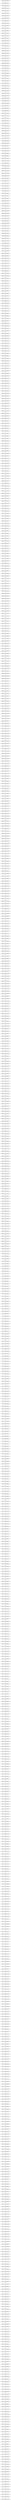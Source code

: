 graph DOROGOV_GRAPH_DFS_R{
DOROGOV_GRAPH_NODE_74 -- BARABASI_GRAPH_NODE_1;
BARABASI_GRAPH_NODE_1 -- BARABASI_GRAPH_NODE_0;
BARABASI_GRAPH_NODE_0 -- BARABASI_GRAPH_NODE_2;
BARABASI_GRAPH_NODE_2 -- BARABASI_GRAPH_NODE_3;
BARABASI_GRAPH_NODE_3 -- BARABASI_GRAPH_NODE_4;
BARABASI_GRAPH_NODE_4 -- BARABASI_GRAPH_NODE_5;
BARABASI_GRAPH_NODE_5 -- BARABASI_GRAPH_NODE_6;
BARABASI_GRAPH_NODE_6 -- BARABASI_GRAPH_NODE_7;
BARABASI_GRAPH_NODE_7 -- BARABASI_GRAPH_NODE_8;
BARABASI_GRAPH_NODE_8 -- BARABASI_GRAPH_NODE_9;
BARABASI_GRAPH_NODE_9 -- BARABASI_GRAPH_NODE_10;
BARABASI_GRAPH_NODE_10 -- BARABASI_GRAPH_NODE_11;
BARABASI_GRAPH_NODE_11 -- BARABASI_GRAPH_NODE_12;
BARABASI_GRAPH_NODE_12 -- BARABASI_GRAPH_NODE_13;
BARABASI_GRAPH_NODE_13 -- BARABASI_GRAPH_NODE_14;
BARABASI_GRAPH_NODE_14 -- BARABASI_GRAPH_NODE_15;
BARABASI_GRAPH_NODE_15 -- BARABASI_GRAPH_NODE_16;
BARABASI_GRAPH_NODE_16 -- BARABASI_GRAPH_NODE_17;
BARABASI_GRAPH_NODE_17 -- BARABASI_GRAPH_NODE_18;
BARABASI_GRAPH_NODE_18 -- BARABASI_GRAPH_NODE_19;
BARABASI_GRAPH_NODE_19 -- BARABASI_GRAPH_NODE_20;
BARABASI_GRAPH_NODE_20 -- BARABASI_GRAPH_NODE_21;
BARABASI_GRAPH_NODE_21 -- BARABASI_GRAPH_NODE_22;
BARABASI_GRAPH_NODE_22 -- BARABASI_GRAPH_NODE_23;
BARABASI_GRAPH_NODE_23 -- BARABASI_GRAPH_NODE_24;
BARABASI_GRAPH_NODE_24 -- BARABASI_GRAPH_NODE_25;
BARABASI_GRAPH_NODE_25 -- BARABASI_GRAPH_NODE_26;
BARABASI_GRAPH_NODE_26 -- BARABASI_GRAPH_NODE_27;
BARABASI_GRAPH_NODE_27 -- BARABASI_GRAPH_NODE_28;
BARABASI_GRAPH_NODE_28 -- BARABASI_GRAPH_NODE_29;
BARABASI_GRAPH_NODE_29 -- BARABASI_GRAPH_NODE_30;
BARABASI_GRAPH_NODE_30 -- BARABASI_GRAPH_NODE_31;
BARABASI_GRAPH_NODE_31 -- BARABASI_GRAPH_NODE_32;
BARABASI_GRAPH_NODE_32 -- BARABASI_GRAPH_NODE_33;
BARABASI_GRAPH_NODE_33 -- BARABASI_GRAPH_NODE_34;
BARABASI_GRAPH_NODE_34 -- BARABASI_GRAPH_NODE_35;
BARABASI_GRAPH_NODE_35 -- BARABASI_GRAPH_NODE_36;
BARABASI_GRAPH_NODE_36 -- BARABASI_GRAPH_NODE_37;
BARABASI_GRAPH_NODE_37 -- BARABASI_GRAPH_NODE_38;
BARABASI_GRAPH_NODE_38 -- BARABASI_GRAPH_NODE_39;
BARABASI_GRAPH_NODE_39 -- BARABASI_GRAPH_NODE_40;
BARABASI_GRAPH_NODE_40 -- BARABASI_GRAPH_NODE_41;
BARABASI_GRAPH_NODE_41 -- BARABASI_GRAPH_NODE_42;
BARABASI_GRAPH_NODE_42 -- BARABASI_GRAPH_NODE_43;
BARABASI_GRAPH_NODE_43 -- BARABASI_GRAPH_NODE_44;
BARABASI_GRAPH_NODE_44 -- BARABASI_GRAPH_NODE_45;
BARABASI_GRAPH_NODE_45 -- BARABASI_GRAPH_NODE_46;
BARABASI_GRAPH_NODE_46 -- BARABASI_GRAPH_NODE_47;
BARABASI_GRAPH_NODE_47 -- BARABASI_GRAPH_NODE_48;
BARABASI_GRAPH_NODE_48 -- BARABASI_GRAPH_NODE_49;
BARABASI_GRAPH_NODE_49 -- BARABASI_GRAPH_NODE_50;
BARABASI_GRAPH_NODE_50 -- BARABASI_GRAPH_NODE_51;
BARABASI_GRAPH_NODE_51 -- BARABASI_GRAPH_NODE_52;
BARABASI_GRAPH_NODE_52 -- BARABASI_GRAPH_NODE_53;
BARABASI_GRAPH_NODE_53 -- BARABASI_GRAPH_NODE_54;
BARABASI_GRAPH_NODE_54 -- BARABASI_GRAPH_NODE_55;
BARABASI_GRAPH_NODE_55 -- BARABASI_GRAPH_NODE_56;
BARABASI_GRAPH_NODE_56 -- BARABASI_GRAPH_NODE_57;
BARABASI_GRAPH_NODE_57 -- BARABASI_GRAPH_NODE_58;
BARABASI_GRAPH_NODE_58 -- BARABASI_GRAPH_NODE_59;
BARABASI_GRAPH_NODE_59 -- BARABASI_GRAPH_NODE_60;
BARABASI_GRAPH_NODE_60 -- BARABASI_GRAPH_NODE_61;
BARABASI_GRAPH_NODE_61 -- BARABASI_GRAPH_NODE_62;
BARABASI_GRAPH_NODE_62 -- BARABASI_GRAPH_NODE_63;
BARABASI_GRAPH_NODE_63 -- BARABASI_GRAPH_NODE_64;
BARABASI_GRAPH_NODE_64 -- BARABASI_GRAPH_NODE_65;
BARABASI_GRAPH_NODE_65 -- BARABASI_GRAPH_NODE_66;
BARABASI_GRAPH_NODE_66 -- BARABASI_GRAPH_NODE_67;
BARABASI_GRAPH_NODE_67 -- BARABASI_GRAPH_NODE_68;
BARABASI_GRAPH_NODE_68 -- BARABASI_GRAPH_NODE_69;
BARABASI_GRAPH_NODE_69 -- BARABASI_GRAPH_NODE_70;
BARABASI_GRAPH_NODE_70 -- BARABASI_GRAPH_NODE_71;
BARABASI_GRAPH_NODE_71 -- BARABASI_GRAPH_NODE_72;
BARABASI_GRAPH_NODE_72 -- BARABASI_GRAPH_NODE_73;
BARABASI_GRAPH_NODE_73 -- BARABASI_GRAPH_NODE_74;
BARABASI_GRAPH_NODE_74 -- BARABASI_GRAPH_NODE_75;
BARABASI_GRAPH_NODE_75 -- BARABASI_GRAPH_NODE_76;
BARABASI_GRAPH_NODE_76 -- BARABASI_GRAPH_NODE_77;
BARABASI_GRAPH_NODE_77 -- BARABASI_GRAPH_NODE_78;
BARABASI_GRAPH_NODE_78 -- BARABASI_GRAPH_NODE_79;
BARABASI_GRAPH_NODE_79 -- BARABASI_GRAPH_NODE_80;
BARABASI_GRAPH_NODE_80 -- BARABASI_GRAPH_NODE_81;
BARABASI_GRAPH_NODE_81 -- BARABASI_GRAPH_NODE_82;
BARABASI_GRAPH_NODE_82 -- BARABASI_GRAPH_NODE_83;
BARABASI_GRAPH_NODE_83 -- BARABASI_GRAPH_NODE_84;
BARABASI_GRAPH_NODE_84 -- BARABASI_GRAPH_NODE_85;
BARABASI_GRAPH_NODE_85 -- BARABASI_GRAPH_NODE_86;
BARABASI_GRAPH_NODE_86 -- BARABASI_GRAPH_NODE_87;
BARABASI_GRAPH_NODE_87 -- BARABASI_GRAPH_NODE_88;
BARABASI_GRAPH_NODE_88 -- BARABASI_GRAPH_NODE_89;
BARABASI_GRAPH_NODE_89 -- BARABASI_GRAPH_NODE_90;
BARABASI_GRAPH_NODE_90 -- BARABASI_GRAPH_NODE_91;
BARABASI_GRAPH_NODE_91 -- BARABASI_GRAPH_NODE_92;
BARABASI_GRAPH_NODE_92 -- BARABASI_GRAPH_NODE_93;
BARABASI_GRAPH_NODE_93 -- BARABASI_GRAPH_NODE_94;
BARABASI_GRAPH_NODE_94 -- BARABASI_GRAPH_NODE_95;
BARABASI_GRAPH_NODE_95 -- BARABASI_GRAPH_NODE_96;
BARABASI_GRAPH_NODE_96 -- BARABASI_GRAPH_NODE_97;
BARABASI_GRAPH_NODE_97 -- BARABASI_GRAPH_NODE_98;
BARABASI_GRAPH_NODE_98 -- BARABASI_GRAPH_NODE_99;
BARABASI_GRAPH_NODE_99 -- BARABASI_GRAPH_NODE_100;
BARABASI_GRAPH_NODE_100 -- BARABASI_GRAPH_NODE_101;
BARABASI_GRAPH_NODE_101 -- BARABASI_GRAPH_NODE_102;
BARABASI_GRAPH_NODE_102 -- BARABASI_GRAPH_NODE_103;
BARABASI_GRAPH_NODE_103 -- BARABASI_GRAPH_NODE_104;
BARABASI_GRAPH_NODE_104 -- BARABASI_GRAPH_NODE_105;
BARABASI_GRAPH_NODE_105 -- BARABASI_GRAPH_NODE_106;
BARABASI_GRAPH_NODE_106 -- BARABASI_GRAPH_NODE_107;
BARABASI_GRAPH_NODE_107 -- BARABASI_GRAPH_NODE_108;
BARABASI_GRAPH_NODE_108 -- BARABASI_GRAPH_NODE_109;
BARABASI_GRAPH_NODE_109 -- BARABASI_GRAPH_NODE_110;
BARABASI_GRAPH_NODE_110 -- BARABASI_GRAPH_NODE_111;
BARABASI_GRAPH_NODE_111 -- BARABASI_GRAPH_NODE_112;
BARABASI_GRAPH_NODE_112 -- BARABASI_GRAPH_NODE_113;
BARABASI_GRAPH_NODE_113 -- BARABASI_GRAPH_NODE_114;
BARABASI_GRAPH_NODE_114 -- BARABASI_GRAPH_NODE_115;
BARABASI_GRAPH_NODE_115 -- BARABASI_GRAPH_NODE_116;
BARABASI_GRAPH_NODE_116 -- BARABASI_GRAPH_NODE_117;
BARABASI_GRAPH_NODE_117 -- BARABASI_GRAPH_NODE_118;
BARABASI_GRAPH_NODE_118 -- BARABASI_GRAPH_NODE_119;
BARABASI_GRAPH_NODE_119 -- BARABASI_GRAPH_NODE_120;
BARABASI_GRAPH_NODE_120 -- BARABASI_GRAPH_NODE_121;
BARABASI_GRAPH_NODE_121 -- BARABASI_GRAPH_NODE_122;
BARABASI_GRAPH_NODE_122 -- BARABASI_GRAPH_NODE_123;
BARABASI_GRAPH_NODE_123 -- BARABASI_GRAPH_NODE_124;
BARABASI_GRAPH_NODE_124 -- BARABASI_GRAPH_NODE_125;
BARABASI_GRAPH_NODE_125 -- BARABASI_GRAPH_NODE_126;
BARABASI_GRAPH_NODE_126 -- BARABASI_GRAPH_NODE_127;
BARABASI_GRAPH_NODE_127 -- BARABASI_GRAPH_NODE_128;
BARABASI_GRAPH_NODE_128 -- BARABASI_GRAPH_NODE_129;
BARABASI_GRAPH_NODE_129 -- BARABASI_GRAPH_NODE_130;
BARABASI_GRAPH_NODE_130 -- BARABASI_GRAPH_NODE_131;
BARABASI_GRAPH_NODE_131 -- BARABASI_GRAPH_NODE_132;
BARABASI_GRAPH_NODE_132 -- BARABASI_GRAPH_NODE_133;
BARABASI_GRAPH_NODE_133 -- BARABASI_GRAPH_NODE_134;
BARABASI_GRAPH_NODE_134 -- BARABASI_GRAPH_NODE_135;
BARABASI_GRAPH_NODE_135 -- BARABASI_GRAPH_NODE_136;
BARABASI_GRAPH_NODE_136 -- BARABASI_GRAPH_NODE_137;
BARABASI_GRAPH_NODE_137 -- BARABASI_GRAPH_NODE_138;
BARABASI_GRAPH_NODE_138 -- BARABASI_GRAPH_NODE_139;
BARABASI_GRAPH_NODE_139 -- BARABASI_GRAPH_NODE_140;
BARABASI_GRAPH_NODE_140 -- BARABASI_GRAPH_NODE_141;
BARABASI_GRAPH_NODE_141 -- BARABASI_GRAPH_NODE_142;
BARABASI_GRAPH_NODE_142 -- BARABASI_GRAPH_NODE_143;
BARABASI_GRAPH_NODE_143 -- BARABASI_GRAPH_NODE_144;
BARABASI_GRAPH_NODE_144 -- BARABASI_GRAPH_NODE_145;
BARABASI_GRAPH_NODE_145 -- BARABASI_GRAPH_NODE_146;
BARABASI_GRAPH_NODE_146 -- BARABASI_GRAPH_NODE_147;
BARABASI_GRAPH_NODE_147 -- BARABASI_GRAPH_NODE_148;
BARABASI_GRAPH_NODE_148 -- BARABASI_GRAPH_NODE_149;
BARABASI_GRAPH_NODE_149 -- BARABASI_GRAPH_NODE_150;
BARABASI_GRAPH_NODE_150 -- BARABASI_GRAPH_NODE_151;
BARABASI_GRAPH_NODE_151 -- BARABASI_GRAPH_NODE_152;
BARABASI_GRAPH_NODE_152 -- BARABASI_GRAPH_NODE_153;
BARABASI_GRAPH_NODE_153 -- BARABASI_GRAPH_NODE_154;
BARABASI_GRAPH_NODE_154 -- BARABASI_GRAPH_NODE_155;
BARABASI_GRAPH_NODE_155 -- BARABASI_GRAPH_NODE_156;
BARABASI_GRAPH_NODE_156 -- BARABASI_GRAPH_NODE_157;
BARABASI_GRAPH_NODE_157 -- BARABASI_GRAPH_NODE_158;
BARABASI_GRAPH_NODE_158 -- BARABASI_GRAPH_NODE_159;
BARABASI_GRAPH_NODE_159 -- BARABASI_GRAPH_NODE_160;
BARABASI_GRAPH_NODE_160 -- BARABASI_GRAPH_NODE_161;
BARABASI_GRAPH_NODE_161 -- BARABASI_GRAPH_NODE_162;
BARABASI_GRAPH_NODE_162 -- BARABASI_GRAPH_NODE_163;
BARABASI_GRAPH_NODE_163 -- BARABASI_GRAPH_NODE_164;
BARABASI_GRAPH_NODE_164 -- BARABASI_GRAPH_NODE_165;
BARABASI_GRAPH_NODE_165 -- BARABASI_GRAPH_NODE_166;
BARABASI_GRAPH_NODE_166 -- BARABASI_GRAPH_NODE_167;
BARABASI_GRAPH_NODE_167 -- BARABASI_GRAPH_NODE_168;
BARABASI_GRAPH_NODE_168 -- BARABASI_GRAPH_NODE_169;
BARABASI_GRAPH_NODE_169 -- BARABASI_GRAPH_NODE_170;
BARABASI_GRAPH_NODE_170 -- BARABASI_GRAPH_NODE_171;
BARABASI_GRAPH_NODE_171 -- BARABASI_GRAPH_NODE_172;
BARABASI_GRAPH_NODE_172 -- BARABASI_GRAPH_NODE_173;
BARABASI_GRAPH_NODE_173 -- BARABASI_GRAPH_NODE_174;
BARABASI_GRAPH_NODE_174 -- BARABASI_GRAPH_NODE_175;
BARABASI_GRAPH_NODE_175 -- BARABASI_GRAPH_NODE_176;
BARABASI_GRAPH_NODE_176 -- BARABASI_GRAPH_NODE_177;
BARABASI_GRAPH_NODE_177 -- BARABASI_GRAPH_NODE_178;
BARABASI_GRAPH_NODE_178 -- BARABASI_GRAPH_NODE_179;
BARABASI_GRAPH_NODE_179 -- BARABASI_GRAPH_NODE_180;
BARABASI_GRAPH_NODE_180 -- BARABASI_GRAPH_NODE_181;
BARABASI_GRAPH_NODE_181 -- BARABASI_GRAPH_NODE_182;
BARABASI_GRAPH_NODE_182 -- BARABASI_GRAPH_NODE_183;
BARABASI_GRAPH_NODE_183 -- BARABASI_GRAPH_NODE_184;
BARABASI_GRAPH_NODE_184 -- BARABASI_GRAPH_NODE_185;
BARABASI_GRAPH_NODE_185 -- BARABASI_GRAPH_NODE_186;
BARABASI_GRAPH_NODE_186 -- BARABASI_GRAPH_NODE_187;
BARABASI_GRAPH_NODE_187 -- BARABASI_GRAPH_NODE_188;
BARABASI_GRAPH_NODE_188 -- BARABASI_GRAPH_NODE_189;
BARABASI_GRAPH_NODE_189 -- BARABASI_GRAPH_NODE_190;
BARABASI_GRAPH_NODE_190 -- BARABASI_GRAPH_NODE_191;
BARABASI_GRAPH_NODE_191 -- BARABASI_GRAPH_NODE_192;
BARABASI_GRAPH_NODE_192 -- BARABASI_GRAPH_NODE_193;
BARABASI_GRAPH_NODE_193 -- BARABASI_GRAPH_NODE_194;
BARABASI_GRAPH_NODE_194 -- BARABASI_GRAPH_NODE_195;
BARABASI_GRAPH_NODE_195 -- BARABASI_GRAPH_NODE_196;
BARABASI_GRAPH_NODE_196 -- BARABASI_GRAPH_NODE_197;
BARABASI_GRAPH_NODE_197 -- BARABASI_GRAPH_NODE_198;
BARABASI_GRAPH_NODE_198 -- BARABASI_GRAPH_NODE_199;
BARABASI_GRAPH_NODE_199 -- BARABASI_GRAPH_NODE_200;
BARABASI_GRAPH_NODE_200 -- BARABASI_GRAPH_NODE_201;
BARABASI_GRAPH_NODE_201 -- BARABASI_GRAPH_NODE_202;
BARABASI_GRAPH_NODE_202 -- BARABASI_GRAPH_NODE_203;
BARABASI_GRAPH_NODE_203 -- BARABASI_GRAPH_NODE_204;
BARABASI_GRAPH_NODE_204 -- BARABASI_GRAPH_NODE_205;
BARABASI_GRAPH_NODE_205 -- BARABASI_GRAPH_NODE_206;
BARABASI_GRAPH_NODE_206 -- BARABASI_GRAPH_NODE_207;
BARABASI_GRAPH_NODE_207 -- BARABASI_GRAPH_NODE_208;
BARABASI_GRAPH_NODE_208 -- BARABASI_GRAPH_NODE_209;
BARABASI_GRAPH_NODE_209 -- BARABASI_GRAPH_NODE_210;
BARABASI_GRAPH_NODE_210 -- BARABASI_GRAPH_NODE_211;
BARABASI_GRAPH_NODE_211 -- BARABASI_GRAPH_NODE_212;
BARABASI_GRAPH_NODE_212 -- BARABASI_GRAPH_NODE_213;
BARABASI_GRAPH_NODE_213 -- BARABASI_GRAPH_NODE_214;
BARABASI_GRAPH_NODE_214 -- BARABASI_GRAPH_NODE_215;
BARABASI_GRAPH_NODE_215 -- BARABASI_GRAPH_NODE_216;
BARABASI_GRAPH_NODE_216 -- BARABASI_GRAPH_NODE_217;
BARABASI_GRAPH_NODE_217 -- BARABASI_GRAPH_NODE_218;
BARABASI_GRAPH_NODE_218 -- BARABASI_GRAPH_NODE_219;
BARABASI_GRAPH_NODE_219 -- BARABASI_GRAPH_NODE_220;
BARABASI_GRAPH_NODE_220 -- BARABASI_GRAPH_NODE_221;
BARABASI_GRAPH_NODE_221 -- BARABASI_GRAPH_NODE_222;
BARABASI_GRAPH_NODE_222 -- BARABASI_GRAPH_NODE_223;
BARABASI_GRAPH_NODE_223 -- BARABASI_GRAPH_NODE_224;
BARABASI_GRAPH_NODE_224 -- BARABASI_GRAPH_NODE_225;
BARABASI_GRAPH_NODE_225 -- BARABASI_GRAPH_NODE_226;
BARABASI_GRAPH_NODE_226 -- BARABASI_GRAPH_NODE_227;
BARABASI_GRAPH_NODE_227 -- BARABASI_GRAPH_NODE_228;
BARABASI_GRAPH_NODE_228 -- BARABASI_GRAPH_NODE_229;
BARABASI_GRAPH_NODE_229 -- BARABASI_GRAPH_NODE_230;
BARABASI_GRAPH_NODE_230 -- BARABASI_GRAPH_NODE_231;
BARABASI_GRAPH_NODE_231 -- BARABASI_GRAPH_NODE_232;
BARABASI_GRAPH_NODE_232 -- BARABASI_GRAPH_NODE_233;
BARABASI_GRAPH_NODE_233 -- BARABASI_GRAPH_NODE_234;
BARABASI_GRAPH_NODE_234 -- BARABASI_GRAPH_NODE_235;
BARABASI_GRAPH_NODE_235 -- BARABASI_GRAPH_NODE_236;
BARABASI_GRAPH_NODE_236 -- BARABASI_GRAPH_NODE_237;
BARABASI_GRAPH_NODE_237 -- BARABASI_GRAPH_NODE_238;
BARABASI_GRAPH_NODE_238 -- BARABASI_GRAPH_NODE_239;
BARABASI_GRAPH_NODE_239 -- BARABASI_GRAPH_NODE_240;
BARABASI_GRAPH_NODE_240 -- BARABASI_GRAPH_NODE_241;
BARABASI_GRAPH_NODE_241 -- BARABASI_GRAPH_NODE_242;
BARABASI_GRAPH_NODE_242 -- BARABASI_GRAPH_NODE_243;
BARABASI_GRAPH_NODE_243 -- BARABASI_GRAPH_NODE_244;
BARABASI_GRAPH_NODE_244 -- BARABASI_GRAPH_NODE_245;
BARABASI_GRAPH_NODE_245 -- BARABASI_GRAPH_NODE_246;
BARABASI_GRAPH_NODE_246 -- BARABASI_GRAPH_NODE_247;
BARABASI_GRAPH_NODE_247 -- BARABASI_GRAPH_NODE_248;
BARABASI_GRAPH_NODE_248 -- BARABASI_GRAPH_NODE_249;
BARABASI_GRAPH_NODE_249 -- BARABASI_GRAPH_NODE_250;
BARABASI_GRAPH_NODE_250 -- BARABASI_GRAPH_NODE_251;
BARABASI_GRAPH_NODE_251 -- BARABASI_GRAPH_NODE_252;
BARABASI_GRAPH_NODE_252 -- BARABASI_GRAPH_NODE_253;
BARABASI_GRAPH_NODE_253 -- BARABASI_GRAPH_NODE_254;
BARABASI_GRAPH_NODE_254 -- BARABASI_GRAPH_NODE_255;
BARABASI_GRAPH_NODE_255 -- BARABASI_GRAPH_NODE_256;
BARABASI_GRAPH_NODE_256 -- BARABASI_GRAPH_NODE_257;
BARABASI_GRAPH_NODE_257 -- BARABASI_GRAPH_NODE_258;
BARABASI_GRAPH_NODE_258 -- BARABASI_GRAPH_NODE_259;
BARABASI_GRAPH_NODE_259 -- BARABASI_GRAPH_NODE_260;
BARABASI_GRAPH_NODE_260 -- BARABASI_GRAPH_NODE_261;
BARABASI_GRAPH_NODE_261 -- BARABASI_GRAPH_NODE_262;
BARABASI_GRAPH_NODE_262 -- BARABASI_GRAPH_NODE_263;
BARABASI_GRAPH_NODE_263 -- BARABASI_GRAPH_NODE_264;
BARABASI_GRAPH_NODE_264 -- BARABASI_GRAPH_NODE_265;
BARABASI_GRAPH_NODE_265 -- BARABASI_GRAPH_NODE_266;
BARABASI_GRAPH_NODE_266 -- BARABASI_GRAPH_NODE_267;
BARABASI_GRAPH_NODE_267 -- BARABASI_GRAPH_NODE_268;
BARABASI_GRAPH_NODE_268 -- BARABASI_GRAPH_NODE_269;
BARABASI_GRAPH_NODE_269 -- BARABASI_GRAPH_NODE_270;
BARABASI_GRAPH_NODE_270 -- BARABASI_GRAPH_NODE_271;
BARABASI_GRAPH_NODE_271 -- BARABASI_GRAPH_NODE_272;
BARABASI_GRAPH_NODE_272 -- BARABASI_GRAPH_NODE_273;
BARABASI_GRAPH_NODE_273 -- BARABASI_GRAPH_NODE_274;
BARABASI_GRAPH_NODE_274 -- BARABASI_GRAPH_NODE_275;
BARABASI_GRAPH_NODE_275 -- BARABASI_GRAPH_NODE_276;
BARABASI_GRAPH_NODE_276 -- BARABASI_GRAPH_NODE_277;
BARABASI_GRAPH_NODE_277 -- BARABASI_GRAPH_NODE_278;
BARABASI_GRAPH_NODE_278 -- BARABASI_GRAPH_NODE_279;
BARABASI_GRAPH_NODE_279 -- BARABASI_GRAPH_NODE_280;
BARABASI_GRAPH_NODE_280 -- BARABASI_GRAPH_NODE_281;
BARABASI_GRAPH_NODE_281 -- BARABASI_GRAPH_NODE_282;
BARABASI_GRAPH_NODE_282 -- BARABASI_GRAPH_NODE_283;
BARABASI_GRAPH_NODE_283 -- BARABASI_GRAPH_NODE_284;
BARABASI_GRAPH_NODE_284 -- BARABASI_GRAPH_NODE_285;
BARABASI_GRAPH_NODE_285 -- BARABASI_GRAPH_NODE_286;
BARABASI_GRAPH_NODE_286 -- BARABASI_GRAPH_NODE_287;
BARABASI_GRAPH_NODE_287 -- BARABASI_GRAPH_NODE_288;
BARABASI_GRAPH_NODE_288 -- BARABASI_GRAPH_NODE_289;
BARABASI_GRAPH_NODE_289 -- BARABASI_GRAPH_NODE_290;
BARABASI_GRAPH_NODE_290 -- BARABASI_GRAPH_NODE_291;
BARABASI_GRAPH_NODE_291 -- BARABASI_GRAPH_NODE_292;
BARABASI_GRAPH_NODE_292 -- BARABASI_GRAPH_NODE_293;
BARABASI_GRAPH_NODE_293 -- BARABASI_GRAPH_NODE_294;
BARABASI_GRAPH_NODE_294 -- BARABASI_GRAPH_NODE_295;
BARABASI_GRAPH_NODE_295 -- BARABASI_GRAPH_NODE_296;
BARABASI_GRAPH_NODE_296 -- BARABASI_GRAPH_NODE_297;
BARABASI_GRAPH_NODE_297 -- BARABASI_GRAPH_NODE_298;
BARABASI_GRAPH_NODE_298 -- BARABASI_GRAPH_NODE_299;
BARABASI_GRAPH_NODE_299 -- BARABASI_GRAPH_NODE_300;
BARABASI_GRAPH_NODE_300 -- BARABASI_GRAPH_NODE_301;
BARABASI_GRAPH_NODE_301 -- BARABASI_GRAPH_NODE_302;
BARABASI_GRAPH_NODE_302 -- BARABASI_GRAPH_NODE_303;
BARABASI_GRAPH_NODE_303 -- BARABASI_GRAPH_NODE_304;
BARABASI_GRAPH_NODE_304 -- BARABASI_GRAPH_NODE_305;
BARABASI_GRAPH_NODE_305 -- BARABASI_GRAPH_NODE_306;
BARABASI_GRAPH_NODE_306 -- BARABASI_GRAPH_NODE_307;
BARABASI_GRAPH_NODE_307 -- BARABASI_GRAPH_NODE_308;
BARABASI_GRAPH_NODE_308 -- BARABASI_GRAPH_NODE_309;
BARABASI_GRAPH_NODE_309 -- BARABASI_GRAPH_NODE_310;
BARABASI_GRAPH_NODE_310 -- BARABASI_GRAPH_NODE_311;
BARABASI_GRAPH_NODE_311 -- BARABASI_GRAPH_NODE_312;
BARABASI_GRAPH_NODE_312 -- BARABASI_GRAPH_NODE_313;
BARABASI_GRAPH_NODE_313 -- BARABASI_GRAPH_NODE_314;
BARABASI_GRAPH_NODE_314 -- BARABASI_GRAPH_NODE_315;
BARABASI_GRAPH_NODE_315 -- BARABASI_GRAPH_NODE_316;
BARABASI_GRAPH_NODE_316 -- BARABASI_GRAPH_NODE_317;
BARABASI_GRAPH_NODE_317 -- BARABASI_GRAPH_NODE_318;
BARABASI_GRAPH_NODE_318 -- BARABASI_GRAPH_NODE_319;
BARABASI_GRAPH_NODE_319 -- BARABASI_GRAPH_NODE_320;
BARABASI_GRAPH_NODE_320 -- BARABASI_GRAPH_NODE_321;
BARABASI_GRAPH_NODE_321 -- BARABASI_GRAPH_NODE_322;
BARABASI_GRAPH_NODE_322 -- BARABASI_GRAPH_NODE_323;
BARABASI_GRAPH_NODE_323 -- BARABASI_GRAPH_NODE_324;
BARABASI_GRAPH_NODE_324 -- BARABASI_GRAPH_NODE_325;
BARABASI_GRAPH_NODE_325 -- BARABASI_GRAPH_NODE_326;
BARABASI_GRAPH_NODE_326 -- BARABASI_GRAPH_NODE_327;
BARABASI_GRAPH_NODE_327 -- BARABASI_GRAPH_NODE_328;
BARABASI_GRAPH_NODE_328 -- BARABASI_GRAPH_NODE_329;
BARABASI_GRAPH_NODE_329 -- BARABASI_GRAPH_NODE_330;
BARABASI_GRAPH_NODE_330 -- BARABASI_GRAPH_NODE_331;
BARABASI_GRAPH_NODE_331 -- BARABASI_GRAPH_NODE_332;
BARABASI_GRAPH_NODE_332 -- BARABASI_GRAPH_NODE_333;
BARABASI_GRAPH_NODE_333 -- BARABASI_GRAPH_NODE_334;
BARABASI_GRAPH_NODE_334 -- BARABASI_GRAPH_NODE_335;
BARABASI_GRAPH_NODE_335 -- BARABASI_GRAPH_NODE_336;
BARABASI_GRAPH_NODE_336 -- BARABASI_GRAPH_NODE_337;
BARABASI_GRAPH_NODE_337 -- BARABASI_GRAPH_NODE_338;
BARABASI_GRAPH_NODE_338 -- BARABASI_GRAPH_NODE_339;
BARABASI_GRAPH_NODE_339 -- BARABASI_GRAPH_NODE_340;
BARABASI_GRAPH_NODE_340 -- BARABASI_GRAPH_NODE_341;
BARABASI_GRAPH_NODE_341 -- BARABASI_GRAPH_NODE_342;
BARABASI_GRAPH_NODE_342 -- BARABASI_GRAPH_NODE_343;
BARABASI_GRAPH_NODE_343 -- BARABASI_GRAPH_NODE_344;
BARABASI_GRAPH_NODE_344 -- BARABASI_GRAPH_NODE_345;
BARABASI_GRAPH_NODE_345 -- BARABASI_GRAPH_NODE_346;
BARABASI_GRAPH_NODE_346 -- BARABASI_GRAPH_NODE_347;
BARABASI_GRAPH_NODE_347 -- BARABASI_GRAPH_NODE_348;
BARABASI_GRAPH_NODE_348 -- BARABASI_GRAPH_NODE_349;
BARABASI_GRAPH_NODE_349 -- BARABASI_GRAPH_NODE_350;
BARABASI_GRAPH_NODE_350 -- BARABASI_GRAPH_NODE_351;
BARABASI_GRAPH_NODE_351 -- BARABASI_GRAPH_NODE_352;
BARABASI_GRAPH_NODE_352 -- BARABASI_GRAPH_NODE_353;
BARABASI_GRAPH_NODE_353 -- BARABASI_GRAPH_NODE_354;
BARABASI_GRAPH_NODE_354 -- BARABASI_GRAPH_NODE_355;
BARABASI_GRAPH_NODE_355 -- BARABASI_GRAPH_NODE_356;
BARABASI_GRAPH_NODE_356 -- BARABASI_GRAPH_NODE_357;
BARABASI_GRAPH_NODE_357 -- BARABASI_GRAPH_NODE_358;
BARABASI_GRAPH_NODE_358 -- BARABASI_GRAPH_NODE_359;
BARABASI_GRAPH_NODE_359 -- BARABASI_GRAPH_NODE_360;
BARABASI_GRAPH_NODE_360 -- BARABASI_GRAPH_NODE_361;
BARABASI_GRAPH_NODE_361 -- BARABASI_GRAPH_NODE_362;
BARABASI_GRAPH_NODE_362 -- BARABASI_GRAPH_NODE_363;
BARABASI_GRAPH_NODE_363 -- BARABASI_GRAPH_NODE_364;
BARABASI_GRAPH_NODE_364 -- BARABASI_GRAPH_NODE_365;
BARABASI_GRAPH_NODE_365 -- BARABASI_GRAPH_NODE_366;
BARABASI_GRAPH_NODE_366 -- BARABASI_GRAPH_NODE_367;
BARABASI_GRAPH_NODE_367 -- BARABASI_GRAPH_NODE_368;
BARABASI_GRAPH_NODE_368 -- BARABASI_GRAPH_NODE_369;
BARABASI_GRAPH_NODE_369 -- BARABASI_GRAPH_NODE_370;
BARABASI_GRAPH_NODE_370 -- BARABASI_GRAPH_NODE_371;
BARABASI_GRAPH_NODE_371 -- BARABASI_GRAPH_NODE_372;
BARABASI_GRAPH_NODE_372 -- BARABASI_GRAPH_NODE_373;
BARABASI_GRAPH_NODE_373 -- BARABASI_GRAPH_NODE_374;
BARABASI_GRAPH_NODE_374 -- BARABASI_GRAPH_NODE_375;
BARABASI_GRAPH_NODE_375 -- BARABASI_GRAPH_NODE_376;
BARABASI_GRAPH_NODE_376 -- BARABASI_GRAPH_NODE_377;
BARABASI_GRAPH_NODE_377 -- BARABASI_GRAPH_NODE_378;
BARABASI_GRAPH_NODE_378 -- BARABASI_GRAPH_NODE_379;
BARABASI_GRAPH_NODE_379 -- BARABASI_GRAPH_NODE_380;
BARABASI_GRAPH_NODE_380 -- BARABASI_GRAPH_NODE_381;
BARABASI_GRAPH_NODE_381 -- BARABASI_GRAPH_NODE_382;
BARABASI_GRAPH_NODE_382 -- BARABASI_GRAPH_NODE_383;
BARABASI_GRAPH_NODE_383 -- BARABASI_GRAPH_NODE_384;
BARABASI_GRAPH_NODE_384 -- BARABASI_GRAPH_NODE_385;
BARABASI_GRAPH_NODE_385 -- BARABASI_GRAPH_NODE_386;
BARABASI_GRAPH_NODE_386 -- BARABASI_GRAPH_NODE_387;
BARABASI_GRAPH_NODE_387 -- BARABASI_GRAPH_NODE_388;
BARABASI_GRAPH_NODE_388 -- BARABASI_GRAPH_NODE_389;
BARABASI_GRAPH_NODE_389 -- BARABASI_GRAPH_NODE_390;
BARABASI_GRAPH_NODE_390 -- BARABASI_GRAPH_NODE_391;
BARABASI_GRAPH_NODE_391 -- BARABASI_GRAPH_NODE_392;
BARABASI_GRAPH_NODE_392 -- BARABASI_GRAPH_NODE_393;
BARABASI_GRAPH_NODE_393 -- BARABASI_GRAPH_NODE_394;
BARABASI_GRAPH_NODE_394 -- BARABASI_GRAPH_NODE_395;
BARABASI_GRAPH_NODE_395 -- BARABASI_GRAPH_NODE_396;
BARABASI_GRAPH_NODE_396 -- BARABASI_GRAPH_NODE_397;
BARABASI_GRAPH_NODE_397 -- BARABASI_GRAPH_NODE_398;
BARABASI_GRAPH_NODE_398 -- BARABASI_GRAPH_NODE_399;
BARABASI_GRAPH_NODE_399 -- BARABASI_GRAPH_NODE_400;
BARABASI_GRAPH_NODE_400 -- BARABASI_GRAPH_NODE_401;
BARABASI_GRAPH_NODE_401 -- BARABASI_GRAPH_NODE_402;
BARABASI_GRAPH_NODE_402 -- BARABASI_GRAPH_NODE_403;
BARABASI_GRAPH_NODE_403 -- BARABASI_GRAPH_NODE_404;
BARABASI_GRAPH_NODE_404 -- BARABASI_GRAPH_NODE_405;
BARABASI_GRAPH_NODE_405 -- BARABASI_GRAPH_NODE_406;
BARABASI_GRAPH_NODE_406 -- BARABASI_GRAPH_NODE_407;
BARABASI_GRAPH_NODE_407 -- BARABASI_GRAPH_NODE_408;
BARABASI_GRAPH_NODE_408 -- BARABASI_GRAPH_NODE_409;
BARABASI_GRAPH_NODE_409 -- BARABASI_GRAPH_NODE_410;
BARABASI_GRAPH_NODE_410 -- BARABASI_GRAPH_NODE_411;
BARABASI_GRAPH_NODE_411 -- BARABASI_GRAPH_NODE_412;
BARABASI_GRAPH_NODE_412 -- BARABASI_GRAPH_NODE_413;
BARABASI_GRAPH_NODE_413 -- BARABASI_GRAPH_NODE_414;
BARABASI_GRAPH_NODE_414 -- BARABASI_GRAPH_NODE_415;
BARABASI_GRAPH_NODE_415 -- BARABASI_GRAPH_NODE_416;
BARABASI_GRAPH_NODE_416 -- BARABASI_GRAPH_NODE_417;
BARABASI_GRAPH_NODE_417 -- BARABASI_GRAPH_NODE_418;
BARABASI_GRAPH_NODE_418 -- BARABASI_GRAPH_NODE_419;
BARABASI_GRAPH_NODE_419 -- BARABASI_GRAPH_NODE_420;
BARABASI_GRAPH_NODE_420 -- BARABASI_GRAPH_NODE_421;
BARABASI_GRAPH_NODE_421 -- BARABASI_GRAPH_NODE_422;
BARABASI_GRAPH_NODE_422 -- BARABASI_GRAPH_NODE_423;
BARABASI_GRAPH_NODE_423 -- BARABASI_GRAPH_NODE_424;
BARABASI_GRAPH_NODE_424 -- BARABASI_GRAPH_NODE_425;
BARABASI_GRAPH_NODE_425 -- BARABASI_GRAPH_NODE_426;
BARABASI_GRAPH_NODE_426 -- BARABASI_GRAPH_NODE_427;
BARABASI_GRAPH_NODE_427 -- BARABASI_GRAPH_NODE_428;
BARABASI_GRAPH_NODE_428 -- BARABASI_GRAPH_NODE_429;
BARABASI_GRAPH_NODE_429 -- BARABASI_GRAPH_NODE_430;
BARABASI_GRAPH_NODE_430 -- BARABASI_GRAPH_NODE_431;
BARABASI_GRAPH_NODE_431 -- BARABASI_GRAPH_NODE_432;
BARABASI_GRAPH_NODE_432 -- BARABASI_GRAPH_NODE_433;
BARABASI_GRAPH_NODE_433 -- BARABASI_GRAPH_NODE_434;
BARABASI_GRAPH_NODE_434 -- BARABASI_GRAPH_NODE_435;
BARABASI_GRAPH_NODE_435 -- BARABASI_GRAPH_NODE_436;
BARABASI_GRAPH_NODE_436 -- BARABASI_GRAPH_NODE_437;
BARABASI_GRAPH_NODE_437 -- BARABASI_GRAPH_NODE_438;
BARABASI_GRAPH_NODE_438 -- BARABASI_GRAPH_NODE_439;
BARABASI_GRAPH_NODE_439 -- BARABASI_GRAPH_NODE_440;
BARABASI_GRAPH_NODE_440 -- BARABASI_GRAPH_NODE_441;
BARABASI_GRAPH_NODE_441 -- BARABASI_GRAPH_NODE_442;
BARABASI_GRAPH_NODE_442 -- BARABASI_GRAPH_NODE_443;
BARABASI_GRAPH_NODE_443 -- BARABASI_GRAPH_NODE_444;
BARABASI_GRAPH_NODE_444 -- BARABASI_GRAPH_NODE_445;
BARABASI_GRAPH_NODE_445 -- BARABASI_GRAPH_NODE_446;
BARABASI_GRAPH_NODE_446 -- BARABASI_GRAPH_NODE_447;
BARABASI_GRAPH_NODE_447 -- BARABASI_GRAPH_NODE_448;
BARABASI_GRAPH_NODE_448 -- BARABASI_GRAPH_NODE_449;
BARABASI_GRAPH_NODE_449 -- BARABASI_GRAPH_NODE_450;
BARABASI_GRAPH_NODE_450 -- BARABASI_GRAPH_NODE_451;
BARABASI_GRAPH_NODE_451 -- BARABASI_GRAPH_NODE_452;
BARABASI_GRAPH_NODE_452 -- BARABASI_GRAPH_NODE_453;
BARABASI_GRAPH_NODE_453 -- BARABASI_GRAPH_NODE_454;
BARABASI_GRAPH_NODE_454 -- BARABASI_GRAPH_NODE_455;
BARABASI_GRAPH_NODE_455 -- BARABASI_GRAPH_NODE_456;
BARABASI_GRAPH_NODE_456 -- BARABASI_GRAPH_NODE_457;
BARABASI_GRAPH_NODE_457 -- BARABASI_GRAPH_NODE_458;
BARABASI_GRAPH_NODE_458 -- BARABASI_GRAPH_NODE_459;
BARABASI_GRAPH_NODE_459 -- BARABASI_GRAPH_NODE_460;
BARABASI_GRAPH_NODE_460 -- BARABASI_GRAPH_NODE_461;
BARABASI_GRAPH_NODE_461 -- BARABASI_GRAPH_NODE_462;
BARABASI_GRAPH_NODE_462 -- BARABASI_GRAPH_NODE_463;
BARABASI_GRAPH_NODE_463 -- BARABASI_GRAPH_NODE_464;
BARABASI_GRAPH_NODE_464 -- BARABASI_GRAPH_NODE_465;
BARABASI_GRAPH_NODE_465 -- BARABASI_GRAPH_NODE_466;
BARABASI_GRAPH_NODE_466 -- BARABASI_GRAPH_NODE_467;
BARABASI_GRAPH_NODE_467 -- BARABASI_GRAPH_NODE_468;
BARABASI_GRAPH_NODE_468 -- BARABASI_GRAPH_NODE_469;
BARABASI_GRAPH_NODE_469 -- BARABASI_GRAPH_NODE_470;
BARABASI_GRAPH_NODE_470 -- BARABASI_GRAPH_NODE_471;
BARABASI_GRAPH_NODE_471 -- BARABASI_GRAPH_NODE_472;
BARABASI_GRAPH_NODE_472 -- BARABASI_GRAPH_NODE_473;
BARABASI_GRAPH_NODE_473 -- BARABASI_GRAPH_NODE_474;
BARABASI_GRAPH_NODE_474 -- BARABASI_GRAPH_NODE_475;
BARABASI_GRAPH_NODE_475 -- BARABASI_GRAPH_NODE_476;
BARABASI_GRAPH_NODE_476 -- BARABASI_GRAPH_NODE_477;
BARABASI_GRAPH_NODE_477 -- BARABASI_GRAPH_NODE_478;
BARABASI_GRAPH_NODE_478 -- BARABASI_GRAPH_NODE_479;
BARABASI_GRAPH_NODE_479 -- BARABASI_GRAPH_NODE_480;
BARABASI_GRAPH_NODE_480 -- BARABASI_GRAPH_NODE_481;
BARABASI_GRAPH_NODE_481 -- BARABASI_GRAPH_NODE_482;
BARABASI_GRAPH_NODE_482 -- BARABASI_GRAPH_NODE_483;
BARABASI_GRAPH_NODE_483 -- BARABASI_GRAPH_NODE_484;
BARABASI_GRAPH_NODE_484 -- BARABASI_GRAPH_NODE_485;
BARABASI_GRAPH_NODE_485 -- BARABASI_GRAPH_NODE_486;
BARABASI_GRAPH_NODE_486 -- BARABASI_GRAPH_NODE_487;
BARABASI_GRAPH_NODE_487 -- BARABASI_GRAPH_NODE_488;
BARABASI_GRAPH_NODE_488 -- BARABASI_GRAPH_NODE_489;
BARABASI_GRAPH_NODE_489 -- BARABASI_GRAPH_NODE_490;
BARABASI_GRAPH_NODE_490 -- BARABASI_GRAPH_NODE_491;
BARABASI_GRAPH_NODE_491 -- BARABASI_GRAPH_NODE_492;
BARABASI_GRAPH_NODE_492 -- BARABASI_GRAPH_NODE_493;
BARABASI_GRAPH_NODE_493 -- BARABASI_GRAPH_NODE_494;
BARABASI_GRAPH_NODE_494 -- BARABASI_GRAPH_NODE_495;
BARABASI_GRAPH_NODE_495 -- BARABASI_GRAPH_NODE_496;
BARABASI_GRAPH_NODE_496 -- BARABASI_GRAPH_NODE_497;
BARABASI_GRAPH_NODE_497 -- BARABASI_GRAPH_NODE_498;
BARABASI_GRAPH_NODE_498 -- BARABASI_GRAPH_NODE_499;
BARABASI_GRAPH_NODE_499 -- DOROGOV_GRAPH_NODE_0;
DOROGOV_GRAPH_NODE_0 -- DOROGOV_GRAPH_NODE_1;
DOROGOV_GRAPH_NODE_1 -- DOROGOV_GRAPH_NODE_2;
DOROGOV_GRAPH_NODE_2 -- DOROGOV_GRAPH_NODE_3;
DOROGOV_GRAPH_NODE_3 -- DOROGOV_GRAPH_NODE_4;
DOROGOV_GRAPH_NODE_4 -- DOROGOV_GRAPH_NODE_5;
DOROGOV_GRAPH_NODE_5 -- DOROGOV_GRAPH_NODE_6;
DOROGOV_GRAPH_NODE_6 -- DOROGOV_GRAPH_NODE_7;
DOROGOV_GRAPH_NODE_7 -- DOROGOV_GRAPH_NODE_8;
DOROGOV_GRAPH_NODE_8 -- DOROGOV_GRAPH_NODE_9;
DOROGOV_GRAPH_NODE_9 -- DOROGOV_GRAPH_NODE_10;
DOROGOV_GRAPH_NODE_10 -- DOROGOV_GRAPH_NODE_11;
DOROGOV_GRAPH_NODE_11 -- DOROGOV_GRAPH_NODE_12;
DOROGOV_GRAPH_NODE_12 -- DOROGOV_GRAPH_NODE_13;
DOROGOV_GRAPH_NODE_13 -- DOROGOV_GRAPH_NODE_14;
DOROGOV_GRAPH_NODE_14 -- DOROGOV_GRAPH_NODE_15;
DOROGOV_GRAPH_NODE_15 -- DOROGOV_GRAPH_NODE_16;
DOROGOV_GRAPH_NODE_16 -- DOROGOV_GRAPH_NODE_17;
DOROGOV_GRAPH_NODE_17 -- DOROGOV_GRAPH_NODE_18;
DOROGOV_GRAPH_NODE_18 -- DOROGOV_GRAPH_NODE_19;
DOROGOV_GRAPH_NODE_19 -- DOROGOV_GRAPH_NODE_20;
DOROGOV_GRAPH_NODE_20 -- DOROGOV_GRAPH_NODE_21;
DOROGOV_GRAPH_NODE_21 -- DOROGOV_GRAPH_NODE_22;
DOROGOV_GRAPH_NODE_22 -- DOROGOV_GRAPH_NODE_23;
DOROGOV_GRAPH_NODE_23 -- DOROGOV_GRAPH_NODE_24;
DOROGOV_GRAPH_NODE_24 -- DOROGOV_GRAPH_NODE_25;
DOROGOV_GRAPH_NODE_25 -- DOROGOV_GRAPH_NODE_26;
DOROGOV_GRAPH_NODE_26 -- DOROGOV_GRAPH_NODE_27;
DOROGOV_GRAPH_NODE_27 -- DOROGOV_GRAPH_NODE_28;
DOROGOV_GRAPH_NODE_28 -- DOROGOV_GRAPH_NODE_29;
DOROGOV_GRAPH_NODE_29 -- DOROGOV_GRAPH_NODE_30;
DOROGOV_GRAPH_NODE_30 -- DOROGOV_GRAPH_NODE_31;
DOROGOV_GRAPH_NODE_31 -- DOROGOV_GRAPH_NODE_32;
DOROGOV_GRAPH_NODE_32 -- DOROGOV_GRAPH_NODE_33;
DOROGOV_GRAPH_NODE_33 -- DOROGOV_GRAPH_NODE_34;
DOROGOV_GRAPH_NODE_34 -- DOROGOV_GRAPH_NODE_35;
DOROGOV_GRAPH_NODE_35 -- DOROGOV_GRAPH_NODE_36;
DOROGOV_GRAPH_NODE_36 -- DOROGOV_GRAPH_NODE_37;
DOROGOV_GRAPH_NODE_37 -- DOROGOV_GRAPH_NODE_38;
DOROGOV_GRAPH_NODE_38 -- DOROGOV_GRAPH_NODE_39;
DOROGOV_GRAPH_NODE_39 -- DOROGOV_GRAPH_NODE_40;
DOROGOV_GRAPH_NODE_40 -- DOROGOV_GRAPH_NODE_41;
DOROGOV_GRAPH_NODE_41 -- DOROGOV_GRAPH_NODE_42;
DOROGOV_GRAPH_NODE_42 -- DOROGOV_GRAPH_NODE_43;
DOROGOV_GRAPH_NODE_43 -- DOROGOV_GRAPH_NODE_44;
DOROGOV_GRAPH_NODE_44 -- DOROGOV_GRAPH_NODE_45;
DOROGOV_GRAPH_NODE_45 -- DOROGOV_GRAPH_NODE_46;
DOROGOV_GRAPH_NODE_46 -- DOROGOV_GRAPH_NODE_47;
DOROGOV_GRAPH_NODE_47 -- DOROGOV_GRAPH_NODE_48;
DOROGOV_GRAPH_NODE_48 -- DOROGOV_GRAPH_NODE_49;
DOROGOV_GRAPH_NODE_49 -- DOROGOV_GRAPH_NODE_50;
DOROGOV_GRAPH_NODE_50 -- DOROGOV_GRAPH_NODE_51;
DOROGOV_GRAPH_NODE_51 -- DOROGOV_GRAPH_NODE_52;
DOROGOV_GRAPH_NODE_52 -- DOROGOV_GRAPH_NODE_53;
DOROGOV_GRAPH_NODE_53 -- DOROGOV_GRAPH_NODE_54;
DOROGOV_GRAPH_NODE_54 -- DOROGOV_GRAPH_NODE_55;
DOROGOV_GRAPH_NODE_55 -- DOROGOV_GRAPH_NODE_56;
DOROGOV_GRAPH_NODE_56 -- DOROGOV_GRAPH_NODE_57;
DOROGOV_GRAPH_NODE_57 -- DOROGOV_GRAPH_NODE_58;
DOROGOV_GRAPH_NODE_58 -- DOROGOV_GRAPH_NODE_59;
DOROGOV_GRAPH_NODE_59 -- DOROGOV_GRAPH_NODE_60;
DOROGOV_GRAPH_NODE_60 -- DOROGOV_GRAPH_NODE_61;
DOROGOV_GRAPH_NODE_61 -- DOROGOV_GRAPH_NODE_62;
DOROGOV_GRAPH_NODE_62 -- DOROGOV_GRAPH_NODE_63;
DOROGOV_GRAPH_NODE_63 -- DOROGOV_GRAPH_NODE_64;
DOROGOV_GRAPH_NODE_64 -- DOROGOV_GRAPH_NODE_65;
DOROGOV_GRAPH_NODE_65 -- DOROGOV_GRAPH_NODE_66;
DOROGOV_GRAPH_NODE_66 -- DOROGOV_GRAPH_NODE_67;
DOROGOV_GRAPH_NODE_67 -- DOROGOV_GRAPH_NODE_68;
DOROGOV_GRAPH_NODE_68 -- DOROGOV_GRAPH_NODE_69;
DOROGOV_GRAPH_NODE_69 -- DOROGOV_GRAPH_NODE_70;
DOROGOV_GRAPH_NODE_70 -- DOROGOV_GRAPH_NODE_71;
DOROGOV_GRAPH_NODE_71 -- DOROGOV_GRAPH_NODE_72;
DOROGOV_GRAPH_NODE_72 -- DOROGOV_GRAPH_NODE_73;
DOROGOV_GRAPH_NODE_73 -- DOROGOV_GRAPH_NODE_75;
DOROGOV_GRAPH_NODE_75 -- DOROGOV_GRAPH_NODE_76;
DOROGOV_GRAPH_NODE_76 -- DOROGOV_GRAPH_NODE_77;
DOROGOV_GRAPH_NODE_77 -- DOROGOV_GRAPH_NODE_78;
DOROGOV_GRAPH_NODE_78 -- DOROGOV_GRAPH_NODE_79;
DOROGOV_GRAPH_NODE_79 -- DOROGOV_GRAPH_NODE_80;
DOROGOV_GRAPH_NODE_80 -- DOROGOV_GRAPH_NODE_81;
DOROGOV_GRAPH_NODE_81 -- DOROGOV_GRAPH_NODE_82;
DOROGOV_GRAPH_NODE_82 -- DOROGOV_GRAPH_NODE_83;
DOROGOV_GRAPH_NODE_83 -- DOROGOV_GRAPH_NODE_84;
DOROGOV_GRAPH_NODE_84 -- DOROGOV_GRAPH_NODE_85;
DOROGOV_GRAPH_NODE_85 -- DOROGOV_GRAPH_NODE_86;
DOROGOV_GRAPH_NODE_86 -- DOROGOV_GRAPH_NODE_87;
DOROGOV_GRAPH_NODE_87 -- DOROGOV_GRAPH_NODE_88;
DOROGOV_GRAPH_NODE_88 -- DOROGOV_GRAPH_NODE_89;
DOROGOV_GRAPH_NODE_89 -- DOROGOV_GRAPH_NODE_90;
DOROGOV_GRAPH_NODE_90 -- DOROGOV_GRAPH_NODE_91;
DOROGOV_GRAPH_NODE_91 -- DOROGOV_GRAPH_NODE_92;
DOROGOV_GRAPH_NODE_92 -- DOROGOV_GRAPH_NODE_93;
DOROGOV_GRAPH_NODE_93 -- DOROGOV_GRAPH_NODE_94;
DOROGOV_GRAPH_NODE_94 -- DOROGOV_GRAPH_NODE_95;
DOROGOV_GRAPH_NODE_95 -- DOROGOV_GRAPH_NODE_96;
DOROGOV_GRAPH_NODE_96 -- DOROGOV_GRAPH_NODE_97;
DOROGOV_GRAPH_NODE_97 -- DOROGOV_GRAPH_NODE_98;
DOROGOV_GRAPH_NODE_98 -- DOROGOV_GRAPH_NODE_99;
DOROGOV_GRAPH_NODE_99 -- DOROGOV_GRAPH_NODE_100;
DOROGOV_GRAPH_NODE_100 -- DOROGOV_GRAPH_NODE_101;
DOROGOV_GRAPH_NODE_101 -- DOROGOV_GRAPH_NODE_102;
DOROGOV_GRAPH_NODE_102 -- DOROGOV_GRAPH_NODE_103;
DOROGOV_GRAPH_NODE_103 -- DOROGOV_GRAPH_NODE_104;
DOROGOV_GRAPH_NODE_104 -- DOROGOV_GRAPH_NODE_105;
DOROGOV_GRAPH_NODE_105 -- DOROGOV_GRAPH_NODE_106;
DOROGOV_GRAPH_NODE_106 -- DOROGOV_GRAPH_NODE_107;
DOROGOV_GRAPH_NODE_107 -- DOROGOV_GRAPH_NODE_108;
DOROGOV_GRAPH_NODE_108 -- DOROGOV_GRAPH_NODE_109;
DOROGOV_GRAPH_NODE_109 -- DOROGOV_GRAPH_NODE_110;
DOROGOV_GRAPH_NODE_110 -- DOROGOV_GRAPH_NODE_111;
DOROGOV_GRAPH_NODE_111 -- DOROGOV_GRAPH_NODE_112;
DOROGOV_GRAPH_NODE_112 -- DOROGOV_GRAPH_NODE_113;
DOROGOV_GRAPH_NODE_113 -- DOROGOV_GRAPH_NODE_114;
DOROGOV_GRAPH_NODE_114 -- DOROGOV_GRAPH_NODE_115;
DOROGOV_GRAPH_NODE_115 -- DOROGOV_GRAPH_NODE_116;
DOROGOV_GRAPH_NODE_116 -- DOROGOV_GRAPH_NODE_117;
DOROGOV_GRAPH_NODE_117 -- DOROGOV_GRAPH_NODE_118;
DOROGOV_GRAPH_NODE_118 -- DOROGOV_GRAPH_NODE_119;
DOROGOV_GRAPH_NODE_119 -- DOROGOV_GRAPH_NODE_120;
DOROGOV_GRAPH_NODE_120 -- DOROGOV_GRAPH_NODE_121;
DOROGOV_GRAPH_NODE_121 -- DOROGOV_GRAPH_NODE_122;
DOROGOV_GRAPH_NODE_122 -- DOROGOV_GRAPH_NODE_123;
DOROGOV_GRAPH_NODE_123 -- DOROGOV_GRAPH_NODE_124;
DOROGOV_GRAPH_NODE_124 -- DOROGOV_GRAPH_NODE_125;
DOROGOV_GRAPH_NODE_125 -- DOROGOV_GRAPH_NODE_126;
DOROGOV_GRAPH_NODE_126 -- DOROGOV_GRAPH_NODE_127;
DOROGOV_GRAPH_NODE_127 -- DOROGOV_GRAPH_NODE_128;
DOROGOV_GRAPH_NODE_128 -- DOROGOV_GRAPH_NODE_129;
DOROGOV_GRAPH_NODE_129 -- DOROGOV_GRAPH_NODE_130;
DOROGOV_GRAPH_NODE_130 -- DOROGOV_GRAPH_NODE_131;
DOROGOV_GRAPH_NODE_131 -- DOROGOV_GRAPH_NODE_132;
DOROGOV_GRAPH_NODE_132 -- DOROGOV_GRAPH_NODE_133;
DOROGOV_GRAPH_NODE_133 -- DOROGOV_GRAPH_NODE_134;
DOROGOV_GRAPH_NODE_134 -- DOROGOV_GRAPH_NODE_135;
DOROGOV_GRAPH_NODE_135 -- DOROGOV_GRAPH_NODE_136;
DOROGOV_GRAPH_NODE_136 -- DOROGOV_GRAPH_NODE_137;
DOROGOV_GRAPH_NODE_137 -- DOROGOV_GRAPH_NODE_138;
DOROGOV_GRAPH_NODE_138 -- DOROGOV_GRAPH_NODE_139;
DOROGOV_GRAPH_NODE_139 -- DOROGOV_GRAPH_NODE_140;
DOROGOV_GRAPH_NODE_140 -- DOROGOV_GRAPH_NODE_141;
DOROGOV_GRAPH_NODE_141 -- DOROGOV_GRAPH_NODE_142;
DOROGOV_GRAPH_NODE_142 -- DOROGOV_GRAPH_NODE_143;
DOROGOV_GRAPH_NODE_143 -- DOROGOV_GRAPH_NODE_144;
DOROGOV_GRAPH_NODE_144 -- DOROGOV_GRAPH_NODE_145;
DOROGOV_GRAPH_NODE_145 -- DOROGOV_GRAPH_NODE_146;
DOROGOV_GRAPH_NODE_146 -- DOROGOV_GRAPH_NODE_147;
DOROGOV_GRAPH_NODE_147 -- DOROGOV_GRAPH_NODE_148;
DOROGOV_GRAPH_NODE_148 -- DOROGOV_GRAPH_NODE_149;
DOROGOV_GRAPH_NODE_149 -- DOROGOV_GRAPH_NODE_150;
DOROGOV_GRAPH_NODE_150 -- DOROGOV_GRAPH_NODE_151;
DOROGOV_GRAPH_NODE_151 -- DOROGOV_GRAPH_NODE_152;
DOROGOV_GRAPH_NODE_152 -- DOROGOV_GRAPH_NODE_153;
DOROGOV_GRAPH_NODE_153 -- DOROGOV_GRAPH_NODE_154;
DOROGOV_GRAPH_NODE_154 -- DOROGOV_GRAPH_NODE_155;
DOROGOV_GRAPH_NODE_155 -- DOROGOV_GRAPH_NODE_156;
DOROGOV_GRAPH_NODE_156 -- DOROGOV_GRAPH_NODE_157;
DOROGOV_GRAPH_NODE_157 -- DOROGOV_GRAPH_NODE_158;
DOROGOV_GRAPH_NODE_158 -- DOROGOV_GRAPH_NODE_159;
DOROGOV_GRAPH_NODE_159 -- DOROGOV_GRAPH_NODE_160;
DOROGOV_GRAPH_NODE_160 -- DOROGOV_GRAPH_NODE_161;
DOROGOV_GRAPH_NODE_161 -- DOROGOV_GRAPH_NODE_162;
DOROGOV_GRAPH_NODE_162 -- DOROGOV_GRAPH_NODE_163;
DOROGOV_GRAPH_NODE_163 -- DOROGOV_GRAPH_NODE_164;
DOROGOV_GRAPH_NODE_164 -- DOROGOV_GRAPH_NODE_165;
DOROGOV_GRAPH_NODE_165 -- DOROGOV_GRAPH_NODE_166;
DOROGOV_GRAPH_NODE_166 -- DOROGOV_GRAPH_NODE_167;
DOROGOV_GRAPH_NODE_167 -- DOROGOV_GRAPH_NODE_168;
DOROGOV_GRAPH_NODE_168 -- DOROGOV_GRAPH_NODE_169;
DOROGOV_GRAPH_NODE_169 -- DOROGOV_GRAPH_NODE_170;
DOROGOV_GRAPH_NODE_170 -- DOROGOV_GRAPH_NODE_171;
DOROGOV_GRAPH_NODE_171 -- DOROGOV_GRAPH_NODE_172;
DOROGOV_GRAPH_NODE_172 -- DOROGOV_GRAPH_NODE_173;
DOROGOV_GRAPH_NODE_173 -- DOROGOV_GRAPH_NODE_174;
DOROGOV_GRAPH_NODE_174 -- DOROGOV_GRAPH_NODE_175;
DOROGOV_GRAPH_NODE_175 -- DOROGOV_GRAPH_NODE_176;
DOROGOV_GRAPH_NODE_176 -- DOROGOV_GRAPH_NODE_177;
DOROGOV_GRAPH_NODE_177 -- DOROGOV_GRAPH_NODE_178;
DOROGOV_GRAPH_NODE_178 -- DOROGOV_GRAPH_NODE_179;
DOROGOV_GRAPH_NODE_179 -- DOROGOV_GRAPH_NODE_180;
DOROGOV_GRAPH_NODE_180 -- DOROGOV_GRAPH_NODE_181;
DOROGOV_GRAPH_NODE_181 -- DOROGOV_GRAPH_NODE_182;
DOROGOV_GRAPH_NODE_182 -- DOROGOV_GRAPH_NODE_183;
DOROGOV_GRAPH_NODE_183 -- DOROGOV_GRAPH_NODE_184;
DOROGOV_GRAPH_NODE_184 -- DOROGOV_GRAPH_NODE_185;
DOROGOV_GRAPH_NODE_185 -- DOROGOV_GRAPH_NODE_186;
DOROGOV_GRAPH_NODE_186 -- DOROGOV_GRAPH_NODE_187;
DOROGOV_GRAPH_NODE_187 -- DOROGOV_GRAPH_NODE_188;
DOROGOV_GRAPH_NODE_188 -- DOROGOV_GRAPH_NODE_189;
DOROGOV_GRAPH_NODE_189 -- DOROGOV_GRAPH_NODE_190;
DOROGOV_GRAPH_NODE_190 -- DOROGOV_GRAPH_NODE_191;
DOROGOV_GRAPH_NODE_191 -- DOROGOV_GRAPH_NODE_192;
DOROGOV_GRAPH_NODE_192 -- DOROGOV_GRAPH_NODE_193;
DOROGOV_GRAPH_NODE_193 -- DOROGOV_GRAPH_NODE_194;
DOROGOV_GRAPH_NODE_194 -- DOROGOV_GRAPH_NODE_195;
DOROGOV_GRAPH_NODE_195 -- DOROGOV_GRAPH_NODE_196;
DOROGOV_GRAPH_NODE_196 -- DOROGOV_GRAPH_NODE_197;
DOROGOV_GRAPH_NODE_197 -- DOROGOV_GRAPH_NODE_198;
DOROGOV_GRAPH_NODE_198 -- DOROGOV_GRAPH_NODE_199;
DOROGOV_GRAPH_NODE_199 -- DOROGOV_GRAPH_NODE_200;
DOROGOV_GRAPH_NODE_200 -- DOROGOV_GRAPH_NODE_201;
DOROGOV_GRAPH_NODE_201 -- DOROGOV_GRAPH_NODE_202;
DOROGOV_GRAPH_NODE_202 -- DOROGOV_GRAPH_NODE_203;
DOROGOV_GRAPH_NODE_203 -- DOROGOV_GRAPH_NODE_204;
DOROGOV_GRAPH_NODE_204 -- DOROGOV_GRAPH_NODE_205;
DOROGOV_GRAPH_NODE_205 -- DOROGOV_GRAPH_NODE_206;
DOROGOV_GRAPH_NODE_206 -- DOROGOV_GRAPH_NODE_207;
DOROGOV_GRAPH_NODE_207 -- DOROGOV_GRAPH_NODE_208;
DOROGOV_GRAPH_NODE_208 -- DOROGOV_GRAPH_NODE_209;
DOROGOV_GRAPH_NODE_209 -- DOROGOV_GRAPH_NODE_210;
DOROGOV_GRAPH_NODE_210 -- DOROGOV_GRAPH_NODE_211;
DOROGOV_GRAPH_NODE_211 -- DOROGOV_GRAPH_NODE_212;
DOROGOV_GRAPH_NODE_212 -- DOROGOV_GRAPH_NODE_213;
DOROGOV_GRAPH_NODE_213 -- DOROGOV_GRAPH_NODE_214;
DOROGOV_GRAPH_NODE_214 -- DOROGOV_GRAPH_NODE_215;
DOROGOV_GRAPH_NODE_215 -- DOROGOV_GRAPH_NODE_216;
DOROGOV_GRAPH_NODE_216 -- DOROGOV_GRAPH_NODE_217;
DOROGOV_GRAPH_NODE_217 -- DOROGOV_GRAPH_NODE_218;
DOROGOV_GRAPH_NODE_218 -- DOROGOV_GRAPH_NODE_219;
DOROGOV_GRAPH_NODE_219 -- DOROGOV_GRAPH_NODE_220;
DOROGOV_GRAPH_NODE_220 -- DOROGOV_GRAPH_NODE_221;
DOROGOV_GRAPH_NODE_221 -- DOROGOV_GRAPH_NODE_222;
DOROGOV_GRAPH_NODE_222 -- DOROGOV_GRAPH_NODE_223;
DOROGOV_GRAPH_NODE_223 -- DOROGOV_GRAPH_NODE_224;
DOROGOV_GRAPH_NODE_224 -- DOROGOV_GRAPH_NODE_225;
DOROGOV_GRAPH_NODE_225 -- DOROGOV_GRAPH_NODE_226;
DOROGOV_GRAPH_NODE_226 -- DOROGOV_GRAPH_NODE_227;
DOROGOV_GRAPH_NODE_227 -- DOROGOV_GRAPH_NODE_228;
DOROGOV_GRAPH_NODE_228 -- DOROGOV_GRAPH_NODE_229;
DOROGOV_GRAPH_NODE_229 -- DOROGOV_GRAPH_NODE_230;
DOROGOV_GRAPH_NODE_230 -- DOROGOV_GRAPH_NODE_231;
DOROGOV_GRAPH_NODE_231 -- DOROGOV_GRAPH_NODE_232;
DOROGOV_GRAPH_NODE_232 -- DOROGOV_GRAPH_NODE_233;
DOROGOV_GRAPH_NODE_233 -- DOROGOV_GRAPH_NODE_234;
DOROGOV_GRAPH_NODE_234 -- DOROGOV_GRAPH_NODE_235;
DOROGOV_GRAPH_NODE_235 -- DOROGOV_GRAPH_NODE_236;
DOROGOV_GRAPH_NODE_236 -- DOROGOV_GRAPH_NODE_237;
DOROGOV_GRAPH_NODE_237 -- DOROGOV_GRAPH_NODE_238;
DOROGOV_GRAPH_NODE_238 -- DOROGOV_GRAPH_NODE_239;
DOROGOV_GRAPH_NODE_239 -- DOROGOV_GRAPH_NODE_240;
DOROGOV_GRAPH_NODE_240 -- DOROGOV_GRAPH_NODE_241;
DOROGOV_GRAPH_NODE_241 -- DOROGOV_GRAPH_NODE_242;
DOROGOV_GRAPH_NODE_242 -- DOROGOV_GRAPH_NODE_243;
DOROGOV_GRAPH_NODE_243 -- DOROGOV_GRAPH_NODE_244;
DOROGOV_GRAPH_NODE_244 -- DOROGOV_GRAPH_NODE_245;
DOROGOV_GRAPH_NODE_245 -- DOROGOV_GRAPH_NODE_246;
DOROGOV_GRAPH_NODE_246 -- DOROGOV_GRAPH_NODE_247;
DOROGOV_GRAPH_NODE_247 -- DOROGOV_GRAPH_NODE_248;
DOROGOV_GRAPH_NODE_248 -- DOROGOV_GRAPH_NODE_249;
DOROGOV_GRAPH_NODE_249 -- DOROGOV_GRAPH_NODE_250;
DOROGOV_GRAPH_NODE_250 -- DOROGOV_GRAPH_NODE_251;
DOROGOV_GRAPH_NODE_251 -- DOROGOV_GRAPH_NODE_252;
DOROGOV_GRAPH_NODE_252 -- DOROGOV_GRAPH_NODE_253;
DOROGOV_GRAPH_NODE_253 -- DOROGOV_GRAPH_NODE_254;
DOROGOV_GRAPH_NODE_254 -- DOROGOV_GRAPH_NODE_255;
DOROGOV_GRAPH_NODE_255 -- DOROGOV_GRAPH_NODE_256;
DOROGOV_GRAPH_NODE_256 -- DOROGOV_GRAPH_NODE_257;
DOROGOV_GRAPH_NODE_257 -- DOROGOV_GRAPH_NODE_258;
DOROGOV_GRAPH_NODE_258 -- DOROGOV_GRAPH_NODE_259;
DOROGOV_GRAPH_NODE_259 -- DOROGOV_GRAPH_NODE_260;
DOROGOV_GRAPH_NODE_260 -- DOROGOV_GRAPH_NODE_261;
DOROGOV_GRAPH_NODE_261 -- DOROGOV_GRAPH_NODE_262;
DOROGOV_GRAPH_NODE_262 -- DOROGOV_GRAPH_NODE_263;
DOROGOV_GRAPH_NODE_263 -- DOROGOV_GRAPH_NODE_264;
DOROGOV_GRAPH_NODE_264 -- DOROGOV_GRAPH_NODE_265;
DOROGOV_GRAPH_NODE_265 -- DOROGOV_GRAPH_NODE_266;
DOROGOV_GRAPH_NODE_266 -- DOROGOV_GRAPH_NODE_267;
DOROGOV_GRAPH_NODE_267 -- DOROGOV_GRAPH_NODE_268;
DOROGOV_GRAPH_NODE_268 -- DOROGOV_GRAPH_NODE_269;
DOROGOV_GRAPH_NODE_269 -- DOROGOV_GRAPH_NODE_270;
DOROGOV_GRAPH_NODE_270 -- DOROGOV_GRAPH_NODE_271;
DOROGOV_GRAPH_NODE_271 -- DOROGOV_GRAPH_NODE_272;
DOROGOV_GRAPH_NODE_272 -- DOROGOV_GRAPH_NODE_273;
DOROGOV_GRAPH_NODE_273 -- DOROGOV_GRAPH_NODE_274;
DOROGOV_GRAPH_NODE_274 -- DOROGOV_GRAPH_NODE_275;
DOROGOV_GRAPH_NODE_275 -- DOROGOV_GRAPH_NODE_276;
DOROGOV_GRAPH_NODE_276 -- DOROGOV_GRAPH_NODE_277;
DOROGOV_GRAPH_NODE_277 -- DOROGOV_GRAPH_NODE_278;
DOROGOV_GRAPH_NODE_278 -- DOROGOV_GRAPH_NODE_279;
DOROGOV_GRAPH_NODE_279 -- DOROGOV_GRAPH_NODE_280;
DOROGOV_GRAPH_NODE_280 -- DOROGOV_GRAPH_NODE_281;
DOROGOV_GRAPH_NODE_281 -- DOROGOV_GRAPH_NODE_282;
DOROGOV_GRAPH_NODE_282 -- DOROGOV_GRAPH_NODE_283;
DOROGOV_GRAPH_NODE_283 -- DOROGOV_GRAPH_NODE_284;
DOROGOV_GRAPH_NODE_284 -- DOROGOV_GRAPH_NODE_285;
DOROGOV_GRAPH_NODE_285 -- DOROGOV_GRAPH_NODE_286;
DOROGOV_GRAPH_NODE_286 -- DOROGOV_GRAPH_NODE_287;
DOROGOV_GRAPH_NODE_287 -- DOROGOV_GRAPH_NODE_288;
DOROGOV_GRAPH_NODE_288 -- DOROGOV_GRAPH_NODE_289;
DOROGOV_GRAPH_NODE_289 -- DOROGOV_GRAPH_NODE_290;
DOROGOV_GRAPH_NODE_290 -- DOROGOV_GRAPH_NODE_291;
DOROGOV_GRAPH_NODE_291 -- DOROGOV_GRAPH_NODE_292;
DOROGOV_GRAPH_NODE_292 -- DOROGOV_GRAPH_NODE_293;
DOROGOV_GRAPH_NODE_293 -- DOROGOV_GRAPH_NODE_294;
DOROGOV_GRAPH_NODE_294 -- DOROGOV_GRAPH_NODE_295;
DOROGOV_GRAPH_NODE_295 -- DOROGOV_GRAPH_NODE_296;
DOROGOV_GRAPH_NODE_296 -- DOROGOV_GRAPH_NODE_297;
DOROGOV_GRAPH_NODE_297 -- DOROGOV_GRAPH_NODE_298;
DOROGOV_GRAPH_NODE_298 -- DOROGOV_GRAPH_NODE_299;
DOROGOV_GRAPH_NODE_299 -- DOROGOV_GRAPH_NODE_300;
DOROGOV_GRAPH_NODE_300 -- DOROGOV_GRAPH_NODE_301;
DOROGOV_GRAPH_NODE_301 -- DOROGOV_GRAPH_NODE_302;
DOROGOV_GRAPH_NODE_302 -- DOROGOV_GRAPH_NODE_303;
DOROGOV_GRAPH_NODE_303 -- DOROGOV_GRAPH_NODE_304;
DOROGOV_GRAPH_NODE_304 -- DOROGOV_GRAPH_NODE_305;
DOROGOV_GRAPH_NODE_305 -- DOROGOV_GRAPH_NODE_306;
DOROGOV_GRAPH_NODE_306 -- DOROGOV_GRAPH_NODE_307;
DOROGOV_GRAPH_NODE_307 -- DOROGOV_GRAPH_NODE_308;
DOROGOV_GRAPH_NODE_308 -- DOROGOV_GRAPH_NODE_309;
DOROGOV_GRAPH_NODE_309 -- DOROGOV_GRAPH_NODE_310;
DOROGOV_GRAPH_NODE_310 -- DOROGOV_GRAPH_NODE_311;
DOROGOV_GRAPH_NODE_311 -- DOROGOV_GRAPH_NODE_312;
DOROGOV_GRAPH_NODE_312 -- DOROGOV_GRAPH_NODE_313;
DOROGOV_GRAPH_NODE_313 -- DOROGOV_GRAPH_NODE_314;
DOROGOV_GRAPH_NODE_314 -- DOROGOV_GRAPH_NODE_315;
DOROGOV_GRAPH_NODE_315 -- DOROGOV_GRAPH_NODE_316;
DOROGOV_GRAPH_NODE_316 -- DOROGOV_GRAPH_NODE_317;
DOROGOV_GRAPH_NODE_317 -- DOROGOV_GRAPH_NODE_318;
DOROGOV_GRAPH_NODE_318 -- DOROGOV_GRAPH_NODE_319;
DOROGOV_GRAPH_NODE_319 -- DOROGOV_GRAPH_NODE_320;
DOROGOV_GRAPH_NODE_320 -- DOROGOV_GRAPH_NODE_321;
DOROGOV_GRAPH_NODE_321 -- DOROGOV_GRAPH_NODE_322;
DOROGOV_GRAPH_NODE_322 -- DOROGOV_GRAPH_NODE_323;
DOROGOV_GRAPH_NODE_323 -- DOROGOV_GRAPH_NODE_324;
DOROGOV_GRAPH_NODE_324 -- DOROGOV_GRAPH_NODE_325;
DOROGOV_GRAPH_NODE_325 -- DOROGOV_GRAPH_NODE_326;
DOROGOV_GRAPH_NODE_326 -- DOROGOV_GRAPH_NODE_327;
DOROGOV_GRAPH_NODE_327 -- DOROGOV_GRAPH_NODE_328;
DOROGOV_GRAPH_NODE_328 -- DOROGOV_GRAPH_NODE_329;
DOROGOV_GRAPH_NODE_329 -- DOROGOV_GRAPH_NODE_330;
DOROGOV_GRAPH_NODE_330 -- DOROGOV_GRAPH_NODE_331;
DOROGOV_GRAPH_NODE_331 -- DOROGOV_GRAPH_NODE_332;
DOROGOV_GRAPH_NODE_332 -- DOROGOV_GRAPH_NODE_333;
DOROGOV_GRAPH_NODE_333 -- DOROGOV_GRAPH_NODE_334;
DOROGOV_GRAPH_NODE_334 -- DOROGOV_GRAPH_NODE_335;
DOROGOV_GRAPH_NODE_335 -- DOROGOV_GRAPH_NODE_336;
DOROGOV_GRAPH_NODE_336 -- DOROGOV_GRAPH_NODE_337;
DOROGOV_GRAPH_NODE_337 -- DOROGOV_GRAPH_NODE_338;
DOROGOV_GRAPH_NODE_338 -- DOROGOV_GRAPH_NODE_339;
DOROGOV_GRAPH_NODE_339 -- DOROGOV_GRAPH_NODE_340;
DOROGOV_GRAPH_NODE_340 -- DOROGOV_GRAPH_NODE_341;
DOROGOV_GRAPH_NODE_341 -- DOROGOV_GRAPH_NODE_342;
DOROGOV_GRAPH_NODE_342 -- DOROGOV_GRAPH_NODE_343;
DOROGOV_GRAPH_NODE_343 -- DOROGOV_GRAPH_NODE_344;
DOROGOV_GRAPH_NODE_344 -- DOROGOV_GRAPH_NODE_345;
DOROGOV_GRAPH_NODE_345 -- DOROGOV_GRAPH_NODE_346;
DOROGOV_GRAPH_NODE_346 -- DOROGOV_GRAPH_NODE_347;
DOROGOV_GRAPH_NODE_347 -- DOROGOV_GRAPH_NODE_348;
DOROGOV_GRAPH_NODE_348 -- DOROGOV_GRAPH_NODE_349;
DOROGOV_GRAPH_NODE_349 -- DOROGOV_GRAPH_NODE_350;
DOROGOV_GRAPH_NODE_350 -- DOROGOV_GRAPH_NODE_351;
DOROGOV_GRAPH_NODE_351 -- DOROGOV_GRAPH_NODE_352;
DOROGOV_GRAPH_NODE_352 -- DOROGOV_GRAPH_NODE_353;
DOROGOV_GRAPH_NODE_353 -- DOROGOV_GRAPH_NODE_354;
DOROGOV_GRAPH_NODE_354 -- DOROGOV_GRAPH_NODE_355;
DOROGOV_GRAPH_NODE_355 -- DOROGOV_GRAPH_NODE_356;
DOROGOV_GRAPH_NODE_356 -- DOROGOV_GRAPH_NODE_357;
DOROGOV_GRAPH_NODE_357 -- DOROGOV_GRAPH_NODE_358;
DOROGOV_GRAPH_NODE_358 -- DOROGOV_GRAPH_NODE_359;
DOROGOV_GRAPH_NODE_359 -- DOROGOV_GRAPH_NODE_360;
DOROGOV_GRAPH_NODE_360 -- DOROGOV_GRAPH_NODE_361;
DOROGOV_GRAPH_NODE_361 -- DOROGOV_GRAPH_NODE_362;
DOROGOV_GRAPH_NODE_362 -- DOROGOV_GRAPH_NODE_363;
DOROGOV_GRAPH_NODE_363 -- DOROGOV_GRAPH_NODE_364;
DOROGOV_GRAPH_NODE_364 -- DOROGOV_GRAPH_NODE_365;
DOROGOV_GRAPH_NODE_365 -- DOROGOV_GRAPH_NODE_366;
DOROGOV_GRAPH_NODE_366 -- DOROGOV_GRAPH_NODE_367;
DOROGOV_GRAPH_NODE_367 -- DOROGOV_GRAPH_NODE_368;
DOROGOV_GRAPH_NODE_368 -- DOROGOV_GRAPH_NODE_369;
DOROGOV_GRAPH_NODE_369 -- DOROGOV_GRAPH_NODE_370;
DOROGOV_GRAPH_NODE_370 -- DOROGOV_GRAPH_NODE_371;
DOROGOV_GRAPH_NODE_371 -- DOROGOV_GRAPH_NODE_372;
DOROGOV_GRAPH_NODE_372 -- DOROGOV_GRAPH_NODE_373;
DOROGOV_GRAPH_NODE_373 -- DOROGOV_GRAPH_NODE_374;
DOROGOV_GRAPH_NODE_374 -- DOROGOV_GRAPH_NODE_375;
DOROGOV_GRAPH_NODE_375 -- DOROGOV_GRAPH_NODE_376;
DOROGOV_GRAPH_NODE_376 -- DOROGOV_GRAPH_NODE_377;
DOROGOV_GRAPH_NODE_377 -- DOROGOV_GRAPH_NODE_378;
DOROGOV_GRAPH_NODE_378 -- DOROGOV_GRAPH_NODE_379;
DOROGOV_GRAPH_NODE_379 -- DOROGOV_GRAPH_NODE_380;
DOROGOV_GRAPH_NODE_380 -- DOROGOV_GRAPH_NODE_381;
DOROGOV_GRAPH_NODE_381 -- DOROGOV_GRAPH_NODE_382;
DOROGOV_GRAPH_NODE_382 -- DOROGOV_GRAPH_NODE_383;
DOROGOV_GRAPH_NODE_383 -- DOROGOV_GRAPH_NODE_384;
DOROGOV_GRAPH_NODE_384 -- DOROGOV_GRAPH_NODE_385;
DOROGOV_GRAPH_NODE_385 -- DOROGOV_GRAPH_NODE_386;
DOROGOV_GRAPH_NODE_386 -- DOROGOV_GRAPH_NODE_387;
DOROGOV_GRAPH_NODE_387 -- DOROGOV_GRAPH_NODE_388;
DOROGOV_GRAPH_NODE_388 -- DOROGOV_GRAPH_NODE_389;
DOROGOV_GRAPH_NODE_389 -- DOROGOV_GRAPH_NODE_390;
DOROGOV_GRAPH_NODE_390 -- DOROGOV_GRAPH_NODE_391;
DOROGOV_GRAPH_NODE_391 -- DOROGOV_GRAPH_NODE_392;
DOROGOV_GRAPH_NODE_392 -- DOROGOV_GRAPH_NODE_393;
DOROGOV_GRAPH_NODE_393 -- DOROGOV_GRAPH_NODE_394;
DOROGOV_GRAPH_NODE_394 -- DOROGOV_GRAPH_NODE_395;
DOROGOV_GRAPH_NODE_395 -- DOROGOV_GRAPH_NODE_396;
DOROGOV_GRAPH_NODE_396 -- DOROGOV_GRAPH_NODE_397;
DOROGOV_GRAPH_NODE_397 -- DOROGOV_GRAPH_NODE_398;
DOROGOV_GRAPH_NODE_398 -- DOROGOV_GRAPH_NODE_399;
DOROGOV_GRAPH_NODE_399 -- DOROGOV_GRAPH_NODE_400;
DOROGOV_GRAPH_NODE_400 -- DOROGOV_GRAPH_NODE_401;
DOROGOV_GRAPH_NODE_401 -- DOROGOV_GRAPH_NODE_402;
DOROGOV_GRAPH_NODE_402 -- DOROGOV_GRAPH_NODE_403;
DOROGOV_GRAPH_NODE_403 -- DOROGOV_GRAPH_NODE_404;
DOROGOV_GRAPH_NODE_404 -- DOROGOV_GRAPH_NODE_405;
DOROGOV_GRAPH_NODE_405 -- DOROGOV_GRAPH_NODE_406;
DOROGOV_GRAPH_NODE_406 -- DOROGOV_GRAPH_NODE_407;
DOROGOV_GRAPH_NODE_407 -- DOROGOV_GRAPH_NODE_408;
DOROGOV_GRAPH_NODE_408 -- DOROGOV_GRAPH_NODE_409;
DOROGOV_GRAPH_NODE_409 -- DOROGOV_GRAPH_NODE_410;
DOROGOV_GRAPH_NODE_410 -- DOROGOV_GRAPH_NODE_411;
DOROGOV_GRAPH_NODE_411 -- DOROGOV_GRAPH_NODE_412;
DOROGOV_GRAPH_NODE_412 -- DOROGOV_GRAPH_NODE_413;
DOROGOV_GRAPH_NODE_413 -- DOROGOV_GRAPH_NODE_414;
DOROGOV_GRAPH_NODE_414 -- DOROGOV_GRAPH_NODE_415;
DOROGOV_GRAPH_NODE_415 -- DOROGOV_GRAPH_NODE_416;
DOROGOV_GRAPH_NODE_416 -- DOROGOV_GRAPH_NODE_417;
DOROGOV_GRAPH_NODE_417 -- DOROGOV_GRAPH_NODE_418;
DOROGOV_GRAPH_NODE_418 -- DOROGOV_GRAPH_NODE_419;
DOROGOV_GRAPH_NODE_419 -- DOROGOV_GRAPH_NODE_420;
DOROGOV_GRAPH_NODE_420 -- DOROGOV_GRAPH_NODE_421;
DOROGOV_GRAPH_NODE_421 -- DOROGOV_GRAPH_NODE_422;
DOROGOV_GRAPH_NODE_422 -- DOROGOV_GRAPH_NODE_423;
DOROGOV_GRAPH_NODE_423 -- DOROGOV_GRAPH_NODE_424;
DOROGOV_GRAPH_NODE_424 -- DOROGOV_GRAPH_NODE_425;
DOROGOV_GRAPH_NODE_425 -- DOROGOV_GRAPH_NODE_426;
DOROGOV_GRAPH_NODE_426 -- DOROGOV_GRAPH_NODE_427;
DOROGOV_GRAPH_NODE_427 -- DOROGOV_GRAPH_NODE_428;
DOROGOV_GRAPH_NODE_428 -- DOROGOV_GRAPH_NODE_429;
DOROGOV_GRAPH_NODE_429 -- DOROGOV_GRAPH_NODE_430;
DOROGOV_GRAPH_NODE_430 -- DOROGOV_GRAPH_NODE_431;
DOROGOV_GRAPH_NODE_431 -- DOROGOV_GRAPH_NODE_432;
DOROGOV_GRAPH_NODE_432 -- DOROGOV_GRAPH_NODE_433;
DOROGOV_GRAPH_NODE_433 -- DOROGOV_GRAPH_NODE_434;
DOROGOV_GRAPH_NODE_434 -- DOROGOV_GRAPH_NODE_435;
DOROGOV_GRAPH_NODE_435 -- DOROGOV_GRAPH_NODE_436;
DOROGOV_GRAPH_NODE_436 -- DOROGOV_GRAPH_NODE_437;
DOROGOV_GRAPH_NODE_437 -- DOROGOV_GRAPH_NODE_438;
DOROGOV_GRAPH_NODE_438 -- DOROGOV_GRAPH_NODE_439;
DOROGOV_GRAPH_NODE_439 -- DOROGOV_GRAPH_NODE_440;
DOROGOV_GRAPH_NODE_440 -- DOROGOV_GRAPH_NODE_441;
DOROGOV_GRAPH_NODE_441 -- DOROGOV_GRAPH_NODE_442;
DOROGOV_GRAPH_NODE_442 -- DOROGOV_GRAPH_NODE_443;
DOROGOV_GRAPH_NODE_443 -- DOROGOV_GRAPH_NODE_444;
DOROGOV_GRAPH_NODE_444 -- DOROGOV_GRAPH_NODE_445;
DOROGOV_GRAPH_NODE_445 -- DOROGOV_GRAPH_NODE_446;
DOROGOV_GRAPH_NODE_446 -- DOROGOV_GRAPH_NODE_447;
DOROGOV_GRAPH_NODE_447 -- DOROGOV_GRAPH_NODE_448;
DOROGOV_GRAPH_NODE_448 -- DOROGOV_GRAPH_NODE_449;
DOROGOV_GRAPH_NODE_449 -- DOROGOV_GRAPH_NODE_450;
DOROGOV_GRAPH_NODE_450 -- DOROGOV_GRAPH_NODE_451;
DOROGOV_GRAPH_NODE_451 -- DOROGOV_GRAPH_NODE_452;
DOROGOV_GRAPH_NODE_452 -- DOROGOV_GRAPH_NODE_453;
DOROGOV_GRAPH_NODE_453 -- DOROGOV_GRAPH_NODE_454;
DOROGOV_GRAPH_NODE_454 -- DOROGOV_GRAPH_NODE_455;
DOROGOV_GRAPH_NODE_455 -- DOROGOV_GRAPH_NODE_456;
DOROGOV_GRAPH_NODE_456 -- DOROGOV_GRAPH_NODE_457;
DOROGOV_GRAPH_NODE_457 -- DOROGOV_GRAPH_NODE_458;
DOROGOV_GRAPH_NODE_458 -- DOROGOV_GRAPH_NODE_459;
DOROGOV_GRAPH_NODE_459 -- DOROGOV_GRAPH_NODE_460;
DOROGOV_GRAPH_NODE_460 -- DOROGOV_GRAPH_NODE_461;
DOROGOV_GRAPH_NODE_461 -- DOROGOV_GRAPH_NODE_462;
DOROGOV_GRAPH_NODE_462 -- DOROGOV_GRAPH_NODE_463;
DOROGOV_GRAPH_NODE_463 -- DOROGOV_GRAPH_NODE_464;
DOROGOV_GRAPH_NODE_464 -- DOROGOV_GRAPH_NODE_465;
DOROGOV_GRAPH_NODE_465 -- DOROGOV_GRAPH_NODE_466;
DOROGOV_GRAPH_NODE_466 -- DOROGOV_GRAPH_NODE_467;
DOROGOV_GRAPH_NODE_467 -- DOROGOV_GRAPH_NODE_468;
DOROGOV_GRAPH_NODE_468 -- DOROGOV_GRAPH_NODE_469;
DOROGOV_GRAPH_NODE_469 -- DOROGOV_GRAPH_NODE_470;
DOROGOV_GRAPH_NODE_470 -- DOROGOV_GRAPH_NODE_471;
DOROGOV_GRAPH_NODE_471 -- DOROGOV_GRAPH_NODE_472;
DOROGOV_GRAPH_NODE_472 -- DOROGOV_GRAPH_NODE_473;
DOROGOV_GRAPH_NODE_473 -- DOROGOV_GRAPH_NODE_474;
DOROGOV_GRAPH_NODE_474 -- DOROGOV_GRAPH_NODE_475;
DOROGOV_GRAPH_NODE_475 -- DOROGOV_GRAPH_NODE_476;
DOROGOV_GRAPH_NODE_476 -- DOROGOV_GRAPH_NODE_477;
DOROGOV_GRAPH_NODE_477 -- DOROGOV_GRAPH_NODE_478;
DOROGOV_GRAPH_NODE_478 -- DOROGOV_GRAPH_NODE_479;
DOROGOV_GRAPH_NODE_479 -- DOROGOV_GRAPH_NODE_480;
DOROGOV_GRAPH_NODE_480 -- DOROGOV_GRAPH_NODE_481;
DOROGOV_GRAPH_NODE_481 -- DOROGOV_GRAPH_NODE_482;
DOROGOV_GRAPH_NODE_482 -- DOROGOV_GRAPH_NODE_483;
DOROGOV_GRAPH_NODE_483 -- DOROGOV_GRAPH_NODE_484;
DOROGOV_GRAPH_NODE_484 -- DOROGOV_GRAPH_NODE_485;
DOROGOV_GRAPH_NODE_485 -- DOROGOV_GRAPH_NODE_486;
DOROGOV_GRAPH_NODE_486 -- DOROGOV_GRAPH_NODE_487;
DOROGOV_GRAPH_NODE_487 -- DOROGOV_GRAPH_NODE_488;
DOROGOV_GRAPH_NODE_488 -- DOROGOV_GRAPH_NODE_489;
DOROGOV_GRAPH_NODE_489 -- DOROGOV_GRAPH_NODE_490;
DOROGOV_GRAPH_NODE_490 -- DOROGOV_GRAPH_NODE_491;
DOROGOV_GRAPH_NODE_491 -- DOROGOV_GRAPH_NODE_492;
DOROGOV_GRAPH_NODE_492 -- DOROGOV_GRAPH_NODE_493;
DOROGOV_GRAPH_NODE_493 -- DOROGOV_GRAPH_NODE_494;
DOROGOV_GRAPH_NODE_494 -- DOROGOV_GRAPH_NODE_495;
DOROGOV_GRAPH_NODE_495 -- DOROGOV_GRAPH_NODE_496;
DOROGOV_GRAPH_NODE_496 -- DOROGOV_GRAPH_NODE_497;
DOROGOV_GRAPH_NODE_497 -- DOROGOV_GRAPH_NODE_498;
DOROGOV_GRAPH_NODE_498 -- DOROGOV_GRAPH_NODE_499;
}
